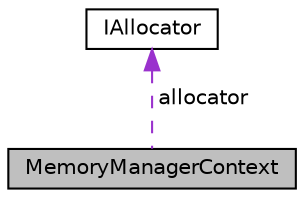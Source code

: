 digraph "MemoryManagerContext"
{
 // LATEX_PDF_SIZE
  edge [fontname="Helvetica",fontsize="10",labelfontname="Helvetica",labelfontsize="10"];
  node [fontname="Helvetica",fontsize="10",shape=record];
  Node1 [label="MemoryManagerContext",height=0.2,width=0.4,color="black", fillcolor="grey75", style="filled", fontcolor="black",tooltip="Contains structs required for memory management."];
  Node2 -> Node1 [dir="back",color="darkorchid3",fontsize="10",style="dashed",label=" allocator" ,fontname="Helvetica"];
  Node2 [label="IAllocator",height=0.2,width=0.4,color="black", fillcolor="white", style="filled",URL="$classarm__compute_1_1_i_allocator.xhtml",tooltip="Allocator interface."];
}
